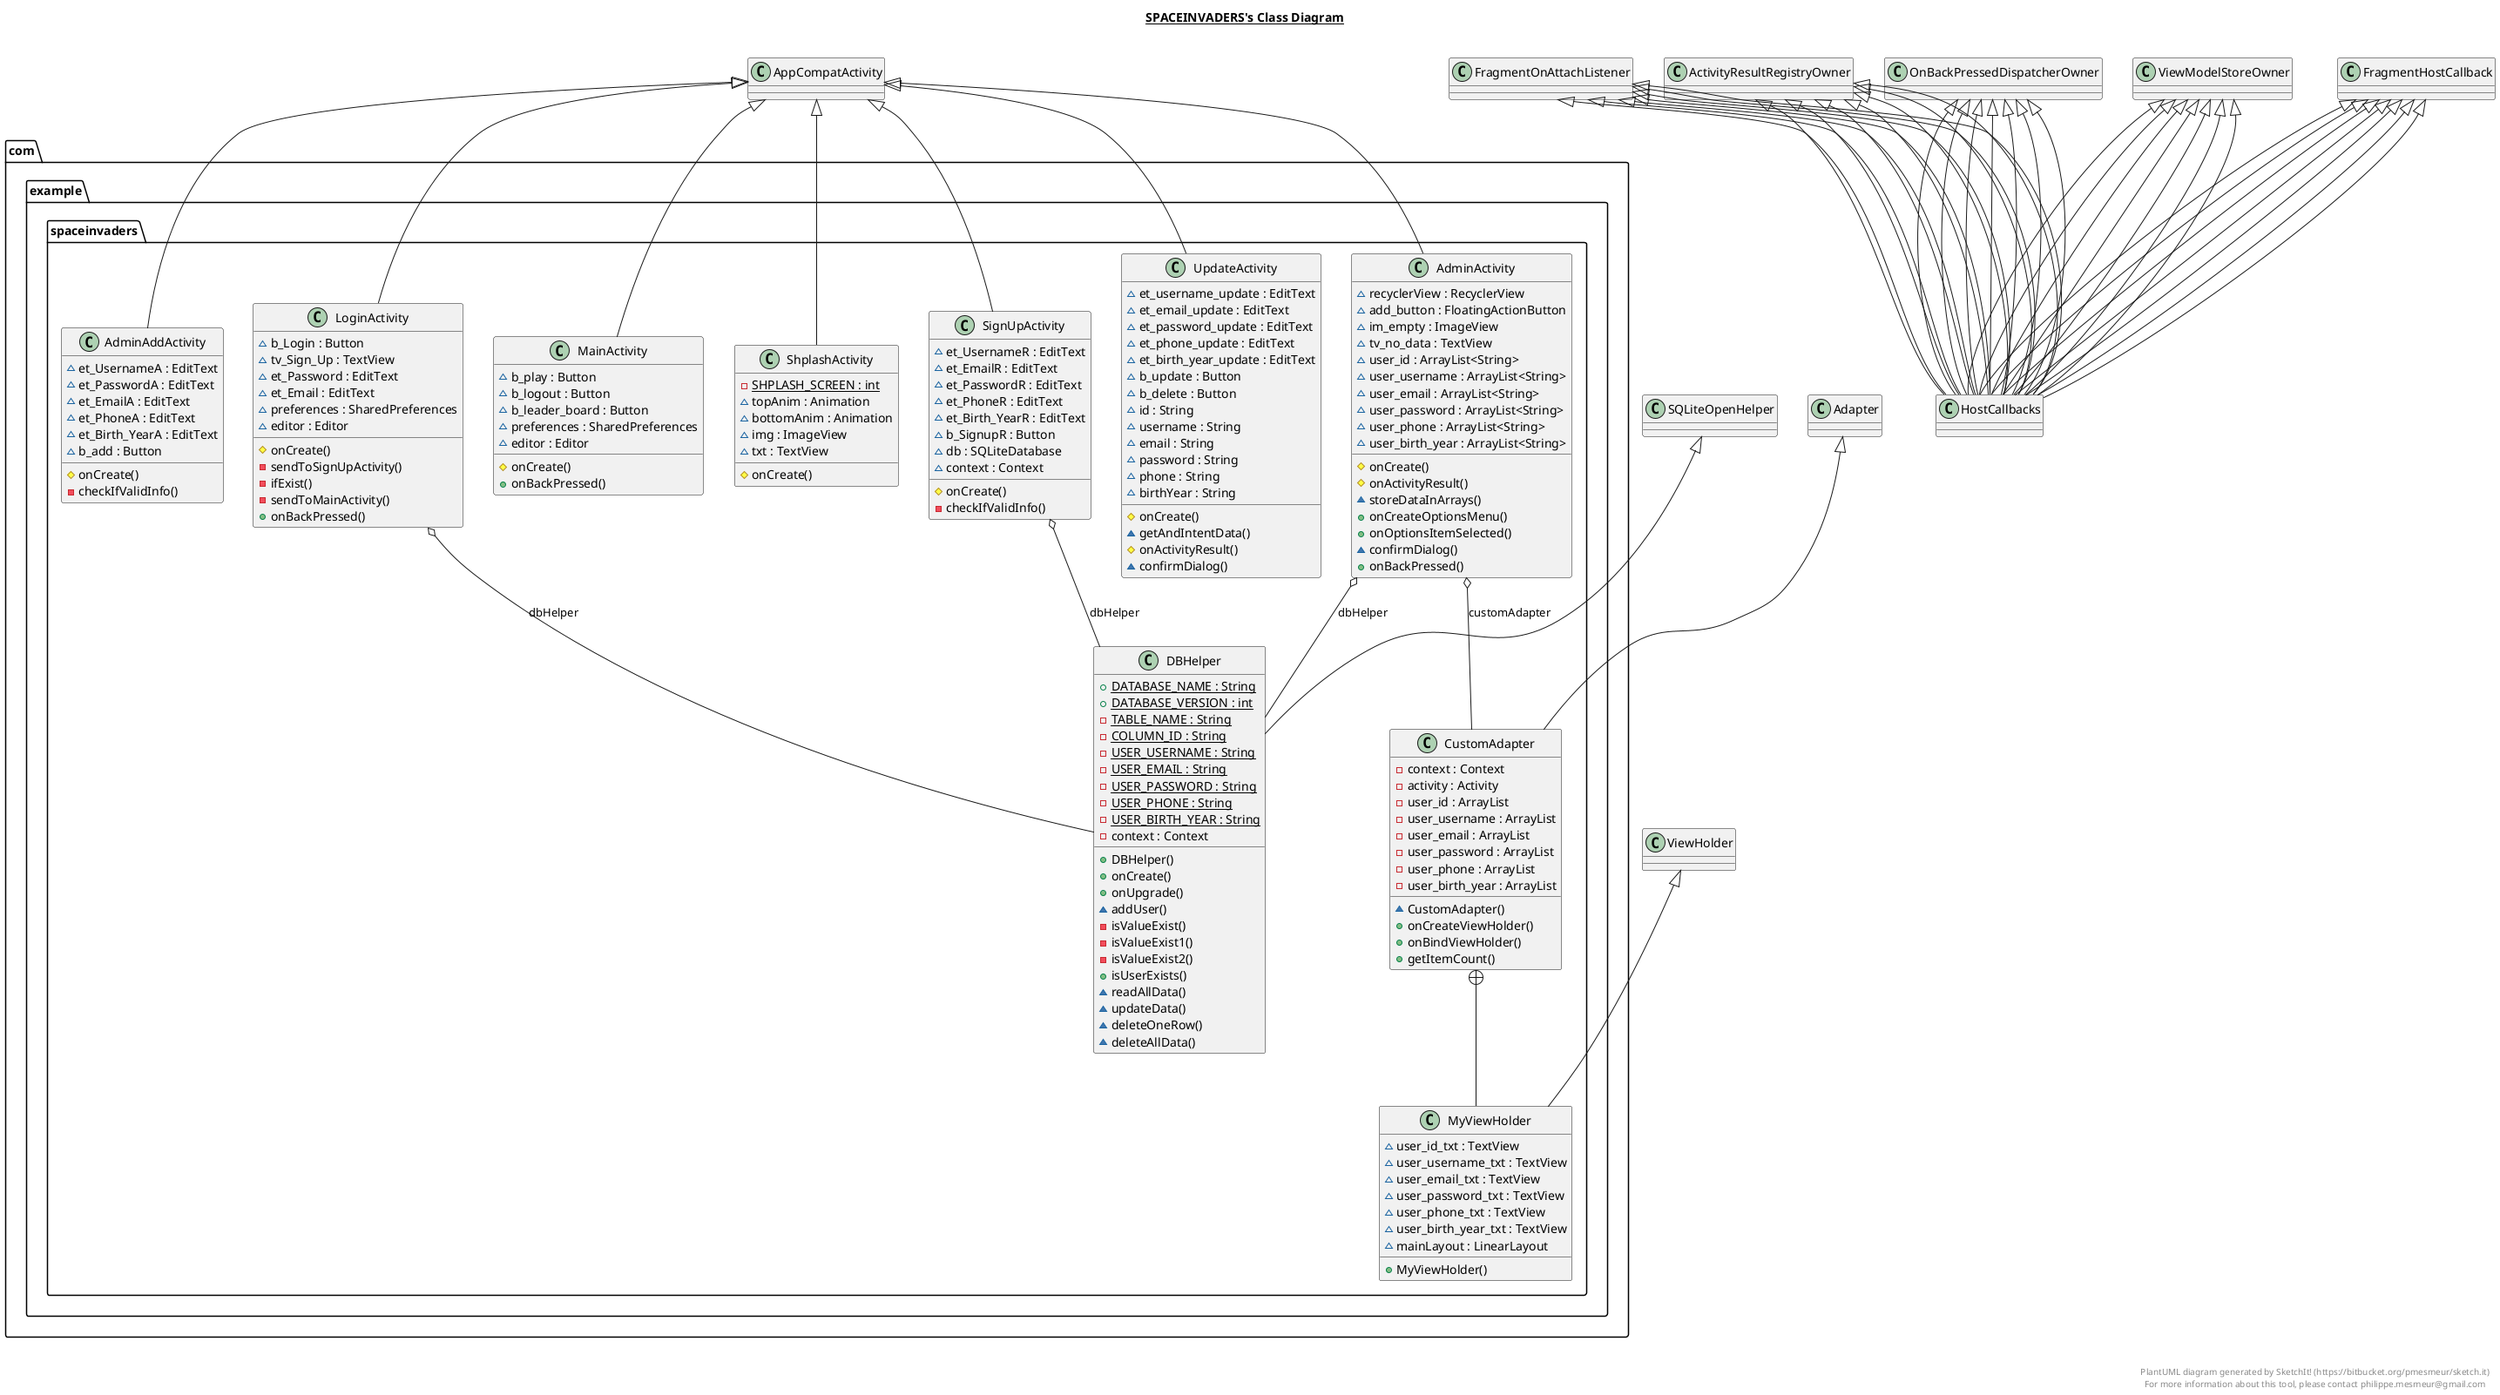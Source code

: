 @startuml

title __SPACEINVADERS's Class Diagram__\n

  package com.example.spaceinvaders {
    class AdminActivity {
        ~ recyclerView : RecyclerView
        ~ add_button : FloatingActionButton
        ~ im_empty : ImageView
        ~ tv_no_data : TextView
        ~ user_id : ArrayList<String>
        ~ user_username : ArrayList<String>
        ~ user_email : ArrayList<String>
        ~ user_password : ArrayList<String>
        ~ user_phone : ArrayList<String>
        ~ user_birth_year : ArrayList<String>
        # onCreate()
        # onActivityResult()
        ~ storeDataInArrays()
        + onCreateOptionsMenu()
        + onOptionsItemSelected()
        ~ confirmDialog()
        + onBackPressed()
    }
  }
  

  package com.example.spaceinvaders {
    class AdminAddActivity {
        ~ et_UsernameA : EditText
        ~ et_PasswordA : EditText
        ~ et_EmailA : EditText
        ~ et_PhoneA : EditText
        ~ et_Birth_YearA : EditText
        ~ b_add : Button
        # onCreate()
        - checkIfValidInfo()
    }
  }
  

  package com.example.spaceinvaders {
    class CustomAdapter {
        - context : Context
        - activity : Activity
        - user_id : ArrayList
        - user_username : ArrayList
        - user_email : ArrayList
        - user_password : ArrayList
        - user_phone : ArrayList
        - user_birth_year : ArrayList
        ~ CustomAdapter()
        + onCreateViewHolder()
        + onBindViewHolder()
        + getItemCount()
    }
  }
  

  package com.example.spaceinvaders {
    class MyViewHolder {
        ~ user_id_txt : TextView
        ~ user_username_txt : TextView
        ~ user_email_txt : TextView
        ~ user_password_txt : TextView
        ~ user_phone_txt : TextView
        ~ user_birth_year_txt : TextView
        ~ mainLayout : LinearLayout
        + MyViewHolder()
    }
  }
  

  package com.example.spaceinvaders {
    class DBHelper {
        {static} + DATABASE_NAME : String
        {static} + DATABASE_VERSION : int
        {static} - TABLE_NAME : String
        {static} - COLUMN_ID : String
        {static} - USER_USERNAME : String
        {static} - USER_EMAIL : String
        {static} - USER_PASSWORD : String
        {static} - USER_PHONE : String
        {static} - USER_BIRTH_YEAR : String
        - context : Context
        + DBHelper()
        + onCreate()
        + onUpgrade()
        ~ addUser()
        - isValueExist()
        - isValueExist1()
        - isValueExist2()
        + isUserExists()
        ~ readAllData()
        ~ updateData()
        ~ deleteOneRow()
        ~ deleteAllData()
    }
  }
  

  package com.example.spaceinvaders {
    class LoginActivity {
        ~ b_Login : Button
        ~ tv_Sign_Up : TextView
        ~ et_Password : EditText
        ~ et_Email : EditText
        ~ preferences : SharedPreferences
        ~ editor : Editor
        # onCreate()
        - sendToSignUpActivity()
        - ifExist()
        - sendToMainActivity()
        + onBackPressed()
    }
  }
  

  package com.example.spaceinvaders {
    class MainActivity {
        ~ b_play : Button
        ~ b_logout : Button
        ~ b_leader_board : Button
        ~ preferences : SharedPreferences
        ~ editor : Editor
        # onCreate()
        + onBackPressed()
    }
  }
  

  package com.example.spaceinvaders {
    class ShplashActivity {
        {static} - SHPLASH_SCREEN : int
        ~ topAnim : Animation
        ~ bottomAnim : Animation
        ~ img : ImageView
        ~ txt : TextView
        # onCreate()
    }
  }
  

  package com.example.spaceinvaders {
    class SignUpActivity {
        ~ et_UsernameR : EditText
        ~ et_EmailR : EditText
        ~ et_PasswordR : EditText
        ~ et_PhoneR : EditText
        ~ et_Birth_YearR : EditText
        ~ b_SignupR : Button
        ~ db : SQLiteDatabase
        ~ context : Context
        # onCreate()
        - checkIfValidInfo()
    }
  }
  

  package com.example.spaceinvaders {
    class UpdateActivity {
        ~ et_username_update : EditText
        ~ et_email_update : EditText
        ~ et_password_update : EditText
        ~ et_phone_update : EditText
        ~ et_birth_year_update : EditText
        ~ b_update : Button
        ~ b_delete : Button
        ~ id : String
        ~ username : String
        ~ email : String
        ~ password : String
        ~ phone : String
        ~ birthYear : String
        # onCreate()
        ~ getAndIntentData()
        # onActivityResult()
        ~ confirmDialog()
    }
  }
  

  AdminActivity -up-|> AppCompatActivity
  AdminActivity o-- DBHelper : dbHelper
  AdminActivity o-- CustomAdapter : customAdapter
  HostCallbacks -up-|> ViewModelStoreOwner
  HostCallbacks -up-|> OnBackPressedDispatcherOwner
  HostCallbacks -up-|> ActivityResultRegistryOwner
  HostCallbacks -up-|> FragmentOnAttachListener
  HostCallbacks -up-|> FragmentHostCallback
  AdminAddActivity -up-|> AppCompatActivity
  HostCallbacks -up-|> ViewModelStoreOwner
  HostCallbacks -up-|> OnBackPressedDispatcherOwner
  HostCallbacks -up-|> ActivityResultRegistryOwner
  HostCallbacks -up-|> FragmentOnAttachListener
  HostCallbacks -up-|> FragmentHostCallback
  CustomAdapter -up-|> Adapter
  CustomAdapter +-down- MyViewHolder
  MyViewHolder -up-|> ViewHolder
  DBHelper -up-|> SQLiteOpenHelper
  LoginActivity -up-|> AppCompatActivity
  LoginActivity o-- DBHelper : dbHelper
  HostCallbacks -up-|> ViewModelStoreOwner
  HostCallbacks -up-|> OnBackPressedDispatcherOwner
  HostCallbacks -up-|> ActivityResultRegistryOwner
  HostCallbacks -up-|> FragmentOnAttachListener
  HostCallbacks -up-|> FragmentHostCallback
  MainActivity -up-|> AppCompatActivity
  HostCallbacks -up-|> ViewModelStoreOwner
  HostCallbacks -up-|> OnBackPressedDispatcherOwner
  HostCallbacks -up-|> ActivityResultRegistryOwner
  HostCallbacks -up-|> FragmentOnAttachListener
  HostCallbacks -up-|> FragmentHostCallback
  ShplashActivity -up-|> AppCompatActivity
  HostCallbacks -up-|> ViewModelStoreOwner
  HostCallbacks -up-|> OnBackPressedDispatcherOwner
  HostCallbacks -up-|> ActivityResultRegistryOwner
  HostCallbacks -up-|> FragmentOnAttachListener
  HostCallbacks -up-|> FragmentHostCallback
  SignUpActivity -up-|> AppCompatActivity
  SignUpActivity o-- DBHelper : dbHelper
  HostCallbacks -up-|> ViewModelStoreOwner
  HostCallbacks -up-|> OnBackPressedDispatcherOwner
  HostCallbacks -up-|> ActivityResultRegistryOwner
  HostCallbacks -up-|> FragmentOnAttachListener
  HostCallbacks -up-|> FragmentHostCallback
  UpdateActivity -up-|> AppCompatActivity
  HostCallbacks -up-|> ViewModelStoreOwner
  HostCallbacks -up-|> OnBackPressedDispatcherOwner
  HostCallbacks -up-|> ActivityResultRegistryOwner
  HostCallbacks -up-|> FragmentOnAttachListener
  HostCallbacks -up-|> FragmentHostCallback


right footer


PlantUML diagram generated by SketchIt! (https://bitbucket.org/pmesmeur/sketch.it)
For more information about this tool, please contact philippe.mesmeur@gmail.com
endfooter

@enduml
